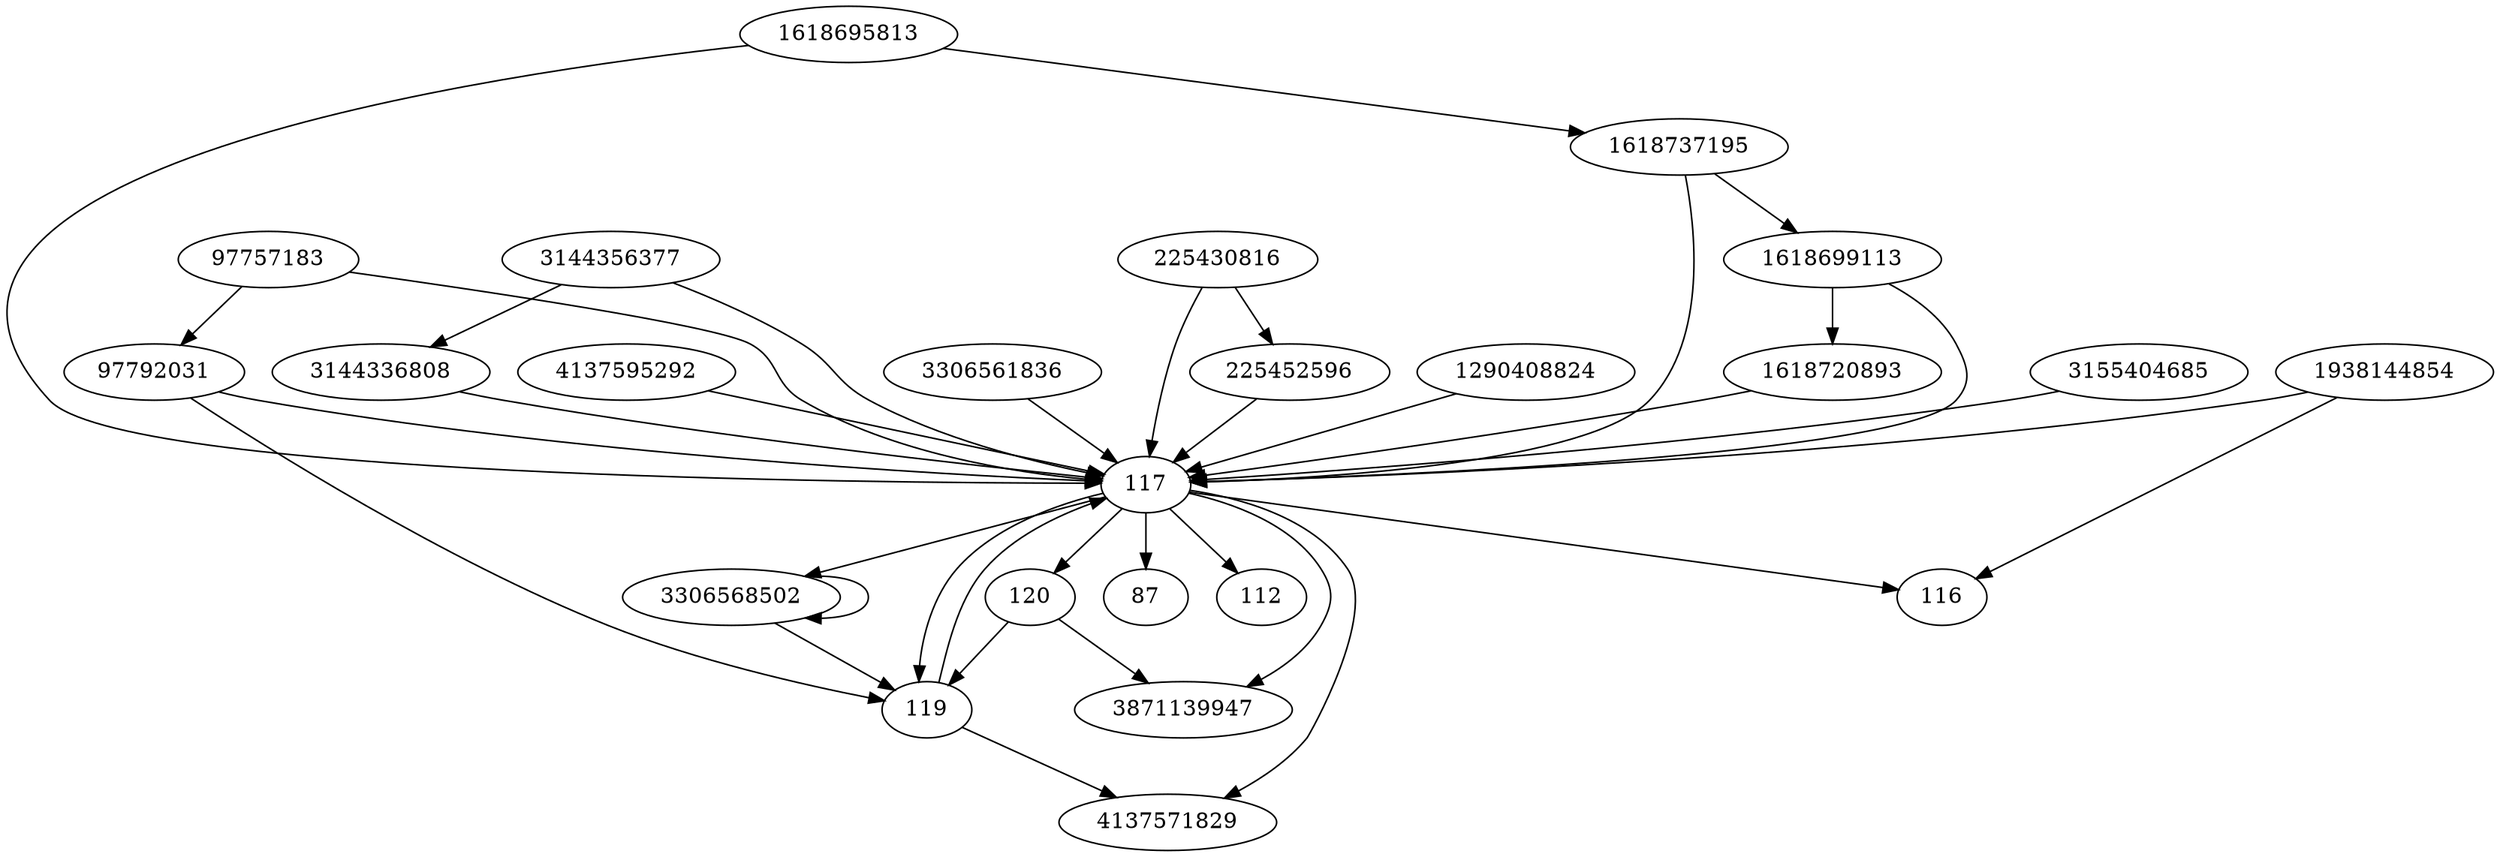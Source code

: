 digraph  {
1618695813;
3155404685;
3144356377;
4137595292;
97792031;
225430816;
3144336808;
1618737195;
3306561836;
225452596;
3306568502;
1938144854;
87;
1618699113;
3871139947;
112;
1290408824;
4137571829;
116;
119;
120;
117;
1618720893;
97757183;
1618695813 -> 117;
1618695813 -> 1618737195;
3155404685 -> 117;
3144356377 -> 3144336808;
3144356377 -> 117;
4137595292 -> 117;
97792031 -> 117;
97792031 -> 119;
225430816 -> 117;
225430816 -> 225452596;
3144336808 -> 117;
1618737195 -> 117;
1618737195 -> 1618699113;
3306561836 -> 117;
225452596 -> 117;
3306568502 -> 119;
3306568502 -> 3306568502;
1938144854 -> 116;
1938144854 -> 117;
1618699113 -> 117;
1618699113 -> 1618720893;
1290408824 -> 117;
119 -> 117;
119 -> 4137571829;
120 -> 3871139947;
120 -> 119;
117 -> 3871139947;
117 -> 3306568502;
117 -> 87;
117 -> 120;
117 -> 119;
117 -> 4137571829;
117 -> 112;
117 -> 116;
1618720893 -> 117;
97757183 -> 117;
97757183 -> 97792031;
}
